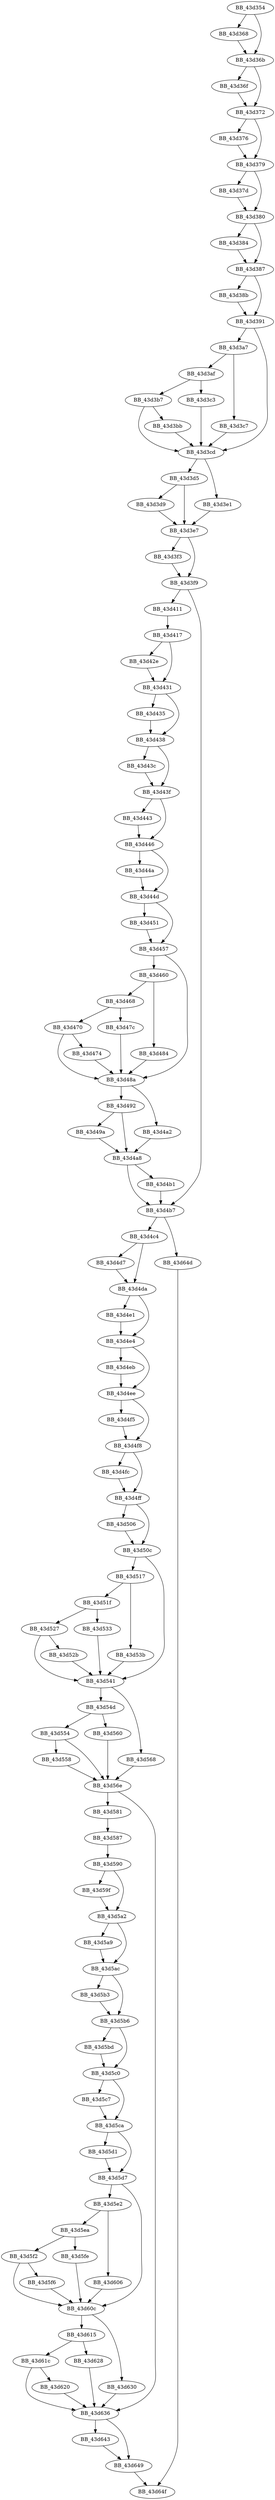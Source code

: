 DiGraph __control87{
BB_43d354->BB_43d368
BB_43d354->BB_43d36b
BB_43d368->BB_43d36b
BB_43d36b->BB_43d36f
BB_43d36b->BB_43d372
BB_43d36f->BB_43d372
BB_43d372->BB_43d376
BB_43d372->BB_43d379
BB_43d376->BB_43d379
BB_43d379->BB_43d37d
BB_43d379->BB_43d380
BB_43d37d->BB_43d380
BB_43d380->BB_43d384
BB_43d380->BB_43d387
BB_43d384->BB_43d387
BB_43d387->BB_43d38b
BB_43d387->BB_43d391
BB_43d38b->BB_43d391
BB_43d391->BB_43d3a7
BB_43d391->BB_43d3cd
BB_43d3a7->BB_43d3af
BB_43d3a7->BB_43d3c7
BB_43d3af->BB_43d3b7
BB_43d3af->BB_43d3c3
BB_43d3b7->BB_43d3bb
BB_43d3b7->BB_43d3cd
BB_43d3bb->BB_43d3cd
BB_43d3c3->BB_43d3cd
BB_43d3c7->BB_43d3cd
BB_43d3cd->BB_43d3d5
BB_43d3cd->BB_43d3e1
BB_43d3d5->BB_43d3d9
BB_43d3d5->BB_43d3e7
BB_43d3d9->BB_43d3e7
BB_43d3e1->BB_43d3e7
BB_43d3e7->BB_43d3f3
BB_43d3e7->BB_43d3f9
BB_43d3f3->BB_43d3f9
BB_43d3f9->BB_43d411
BB_43d3f9->BB_43d4b7
BB_43d411->BB_43d417
BB_43d417->BB_43d42e
BB_43d417->BB_43d431
BB_43d42e->BB_43d431
BB_43d431->BB_43d435
BB_43d431->BB_43d438
BB_43d435->BB_43d438
BB_43d438->BB_43d43c
BB_43d438->BB_43d43f
BB_43d43c->BB_43d43f
BB_43d43f->BB_43d443
BB_43d43f->BB_43d446
BB_43d443->BB_43d446
BB_43d446->BB_43d44a
BB_43d446->BB_43d44d
BB_43d44a->BB_43d44d
BB_43d44d->BB_43d451
BB_43d44d->BB_43d457
BB_43d451->BB_43d457
BB_43d457->BB_43d460
BB_43d457->BB_43d48a
BB_43d460->BB_43d468
BB_43d460->BB_43d484
BB_43d468->BB_43d470
BB_43d468->BB_43d47c
BB_43d470->BB_43d474
BB_43d470->BB_43d48a
BB_43d474->BB_43d48a
BB_43d47c->BB_43d48a
BB_43d484->BB_43d48a
BB_43d48a->BB_43d492
BB_43d48a->BB_43d4a2
BB_43d492->BB_43d49a
BB_43d492->BB_43d4a8
BB_43d49a->BB_43d4a8
BB_43d4a2->BB_43d4a8
BB_43d4a8->BB_43d4b1
BB_43d4a8->BB_43d4b7
BB_43d4b1->BB_43d4b7
BB_43d4b7->BB_43d4c4
BB_43d4b7->BB_43d64d
BB_43d4c4->BB_43d4d7
BB_43d4c4->BB_43d4da
BB_43d4d7->BB_43d4da
BB_43d4da->BB_43d4e1
BB_43d4da->BB_43d4e4
BB_43d4e1->BB_43d4e4
BB_43d4e4->BB_43d4eb
BB_43d4e4->BB_43d4ee
BB_43d4eb->BB_43d4ee
BB_43d4ee->BB_43d4f5
BB_43d4ee->BB_43d4f8
BB_43d4f5->BB_43d4f8
BB_43d4f8->BB_43d4fc
BB_43d4f8->BB_43d4ff
BB_43d4fc->BB_43d4ff
BB_43d4ff->BB_43d506
BB_43d4ff->BB_43d50c
BB_43d506->BB_43d50c
BB_43d50c->BB_43d517
BB_43d50c->BB_43d541
BB_43d517->BB_43d51f
BB_43d517->BB_43d53b
BB_43d51f->BB_43d527
BB_43d51f->BB_43d533
BB_43d527->BB_43d52b
BB_43d527->BB_43d541
BB_43d52b->BB_43d541
BB_43d533->BB_43d541
BB_43d53b->BB_43d541
BB_43d541->BB_43d54d
BB_43d541->BB_43d568
BB_43d54d->BB_43d554
BB_43d54d->BB_43d560
BB_43d554->BB_43d558
BB_43d554->BB_43d56e
BB_43d558->BB_43d56e
BB_43d560->BB_43d56e
BB_43d568->BB_43d56e
BB_43d56e->BB_43d581
BB_43d56e->BB_43d636
BB_43d581->BB_43d587
BB_43d587->BB_43d590
BB_43d590->BB_43d59f
BB_43d590->BB_43d5a2
BB_43d59f->BB_43d5a2
BB_43d5a2->BB_43d5a9
BB_43d5a2->BB_43d5ac
BB_43d5a9->BB_43d5ac
BB_43d5ac->BB_43d5b3
BB_43d5ac->BB_43d5b6
BB_43d5b3->BB_43d5b6
BB_43d5b6->BB_43d5bd
BB_43d5b6->BB_43d5c0
BB_43d5bd->BB_43d5c0
BB_43d5c0->BB_43d5c7
BB_43d5c0->BB_43d5ca
BB_43d5c7->BB_43d5ca
BB_43d5ca->BB_43d5d1
BB_43d5ca->BB_43d5d7
BB_43d5d1->BB_43d5d7
BB_43d5d7->BB_43d5e2
BB_43d5d7->BB_43d60c
BB_43d5e2->BB_43d5ea
BB_43d5e2->BB_43d606
BB_43d5ea->BB_43d5f2
BB_43d5ea->BB_43d5fe
BB_43d5f2->BB_43d5f6
BB_43d5f2->BB_43d60c
BB_43d5f6->BB_43d60c
BB_43d5fe->BB_43d60c
BB_43d606->BB_43d60c
BB_43d60c->BB_43d615
BB_43d60c->BB_43d630
BB_43d615->BB_43d61c
BB_43d615->BB_43d628
BB_43d61c->BB_43d620
BB_43d61c->BB_43d636
BB_43d620->BB_43d636
BB_43d628->BB_43d636
BB_43d630->BB_43d636
BB_43d636->BB_43d643
BB_43d636->BB_43d649
BB_43d643->BB_43d649
BB_43d649->BB_43d64f
BB_43d64d->BB_43d64f
}

